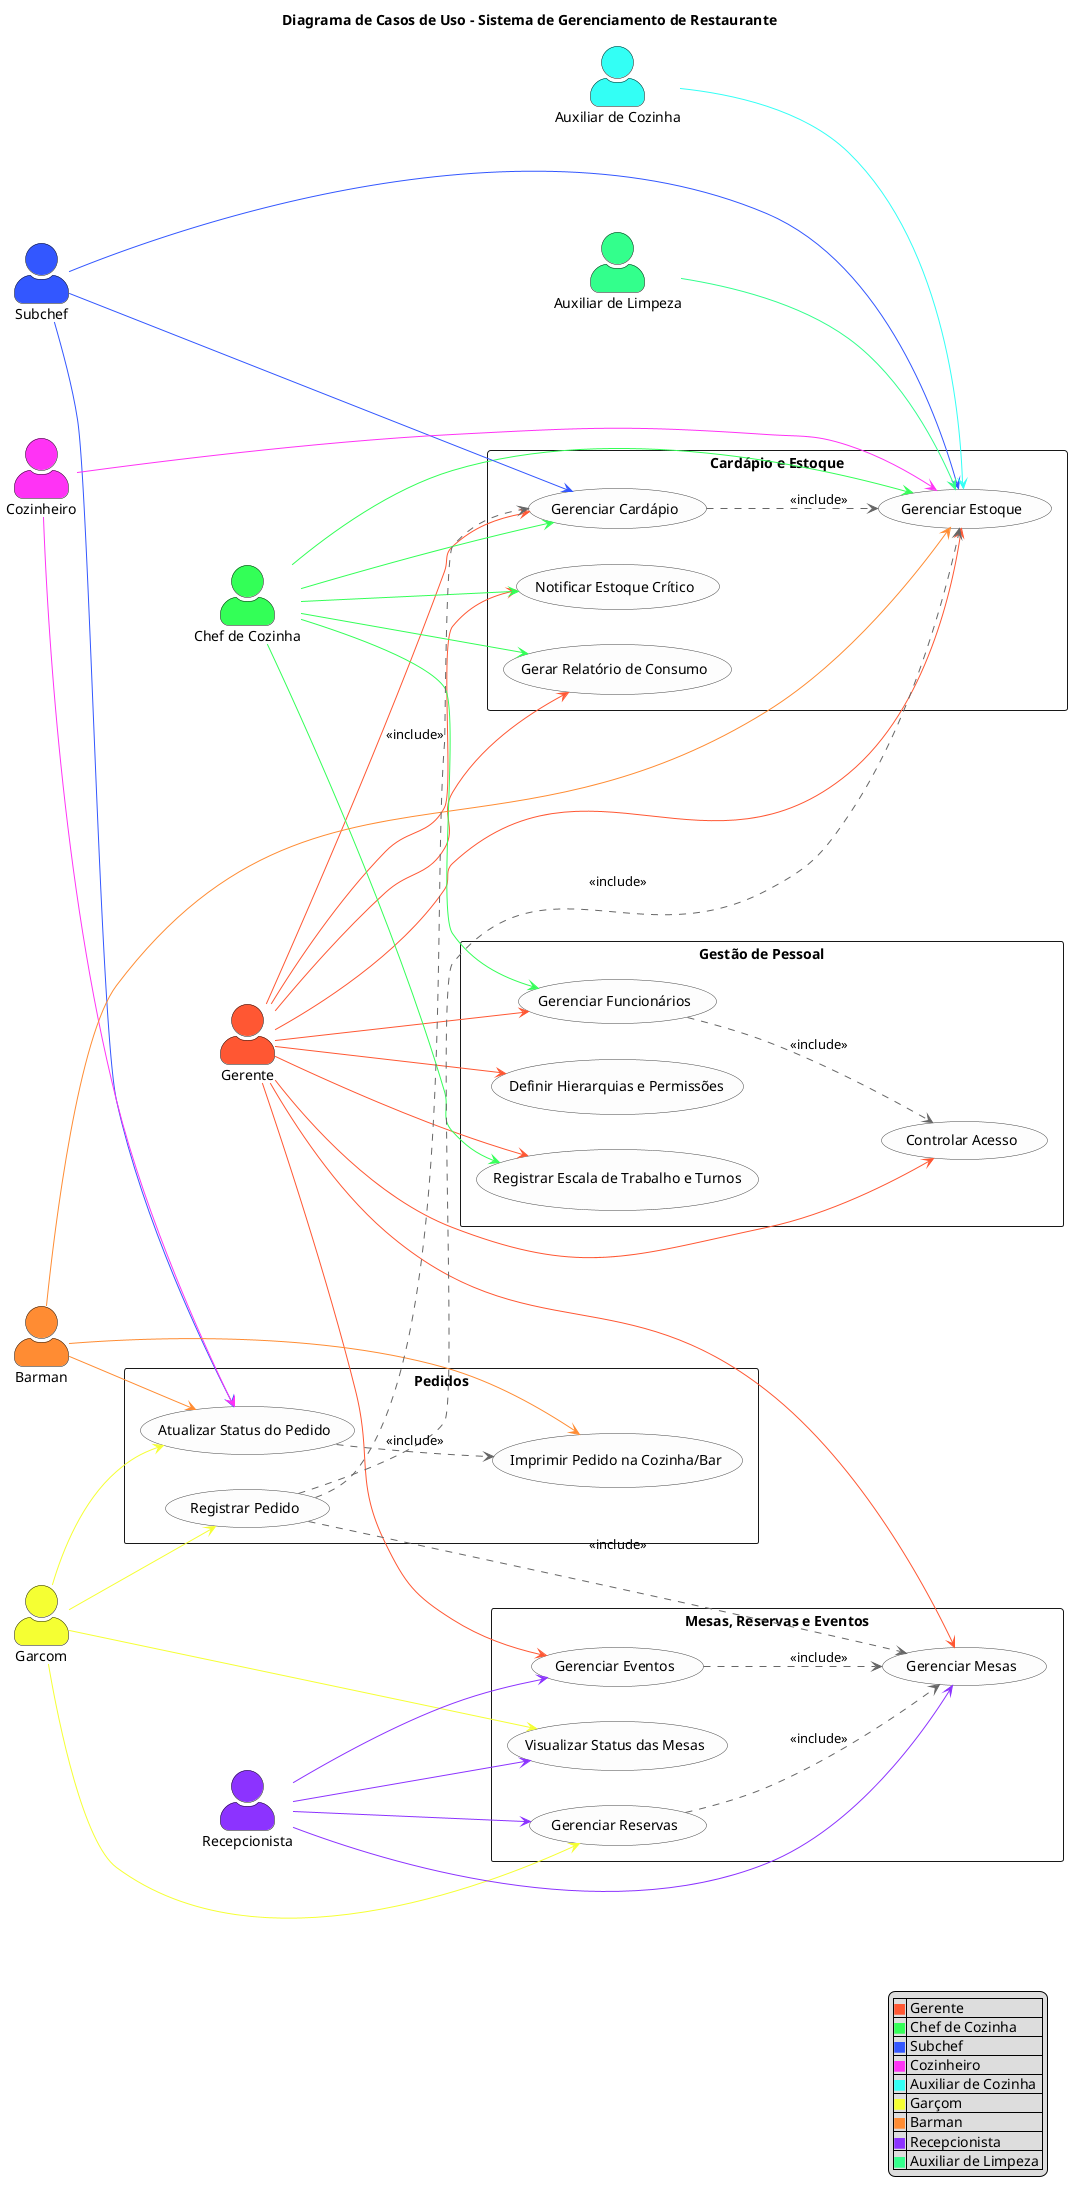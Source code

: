 @startuml Restaurante
' Direção e estilo
left to right direction
skinparam actorStyle awesome
skinparam packageStyle rectangle
skinparam usecase {
  BackgroundColor #FDFDFD
  BorderColor #444444
  ArrowColor #666666
}

title Diagrama de Casos de Uso - Sistema de Gerenciamento de Restaurante

' Atores com cores diferentes
actor Gerente #FF5733
actor "Chef de Cozinha" as Chef #33FF57
actor Subchef #3357FF
actor Cozinheiro #FF33F5
actor "Auxiliar de Cozinha" as AuxCozinha #33FFF5
actor Garcom as Garçom #F5FF33
actor Barman #FF8C33
actor Recepcionista #8C33FF
actor "Auxiliar de Limpeza" as AuxLimpeza #33FF8C

' Pacote: Gestão de Pessoal
package "Gestão de Pessoal" {
  usecase "Gerenciar Funcionários" as UC1
  usecase "Definir Hierarquias e Permissões" as UC2
  usecase "Controlar Acesso" as UC3
  usecase "Registrar Escala de Trabalho e Turnos" as UC4
}

' Pacote: Cardápio e Estoque
package "Cardápio e Estoque" {
  usecase "Gerenciar Cardápio" as UC5
  usecase "Gerenciar Estoque" as UC6
  usecase "Notificar Estoque Crítico" as UC7
  usecase "Gerar Relatório de Consumo" as UC8
}

' Pacote: Pedidos
package "Pedidos" {
  usecase "Registrar Pedido" as UC9
  usecase "Atualizar Status do Pedido" as UC10
  usecase "Imprimir Pedido na Cozinha/Bar" as UC11
}

' Pacote: Mesas, Reservas e Eventos
package "Mesas, Reservas e Eventos" {
  usecase "Gerenciar Mesas" as UC12
  usecase "Visualizar Status das Mesas" as UC13
  usecase "Gerenciar Reservas" as UC14
  usecase "Gerenciar Eventos" as UC15
}

' Atribuição dos casos de uso com cores correspondentes
Gerente -[#FF5733]-> UC1
Gerente -[#FF5733]-> UC2
Gerente -[#FF5733]-> UC3
Gerente -[#FF5733]-> UC4
Gerente -[#FF5733]-> UC5
Gerente -[#FF5733]-> UC6
Gerente -[#FF5733]-> UC7
Gerente -[#FF5733]-> UC8
Gerente -[#FF5733]-> UC12
Gerente -[#FF5733]-> UC15

Chef -[#33FF57]-> UC1
Chef -[#33FF57]-> UC4
Chef -[#33FF57]-> UC5
Chef -[#33FF57]-> UC6
Chef -[#33FF57]-> UC7
Chef -[#33FF57]-> UC8

Subchef -[#3357FF]-> UC5
Subchef -[#3357FF]-> UC6
Subchef -[#3357FF]-> UC10

Cozinheiro -[#FF33F5]-> UC6
Cozinheiro -[#FF33F5]-> UC10

AuxCozinha -[#33FFF5]-> UC6

Garçom -[#F5FF33]-> UC9
Garçom -[#F5FF33]-> UC10
Garçom -[#F5FF33]-> UC13
Garçom -[#F5FF33]-> UC14

Barman -[#FF8C33]-> UC6
Barman -[#FF8C33]-> UC10
Barman -[#FF8C33]-> UC11

Recepcionista -[#8C33FF]-> UC12
Recepcionista -[#8C33FF]-> UC13
Recepcionista -[#8C33FF]-> UC14
Recepcionista -[#8C33FF]-> UC15

AuxLimpeza -[#33FF8C]-> UC6

' Relações entre casos de uso
UC1 ..> UC3 : <<include>>
UC5 ..> UC6 : <<include>>
UC9 ..> UC5 : <<include>>
UC9 ..> UC6 : <<include>>
UC9 ..> UC12 : <<include>>
UC10 ..> UC11 : <<include>>
UC14 ..> UC12 : <<include>>
UC15 ..> UC12 : <<include>>

' Legenda
legend right
|<color:#FF5733>■</color>| Gerente |
|<color:#33FF57>■</color>| Chef de Cozinha |
|<color:#3357FF>■</color>| Subchef |
|<color:#FF33F5>■</color>| Cozinheiro |
|<color:#33FFF5>■</color>| Auxiliar de Cozinha |
|<color:#F5FF33>■</color>| Garçom |
|<color:#FF8C33>■</color>| Barman |
|<color:#8C33FF>■</color>| Recepcionista |
|<color:#33FF8C>■</color>| Auxiliar de Limpeza |
endlegend
@enduml